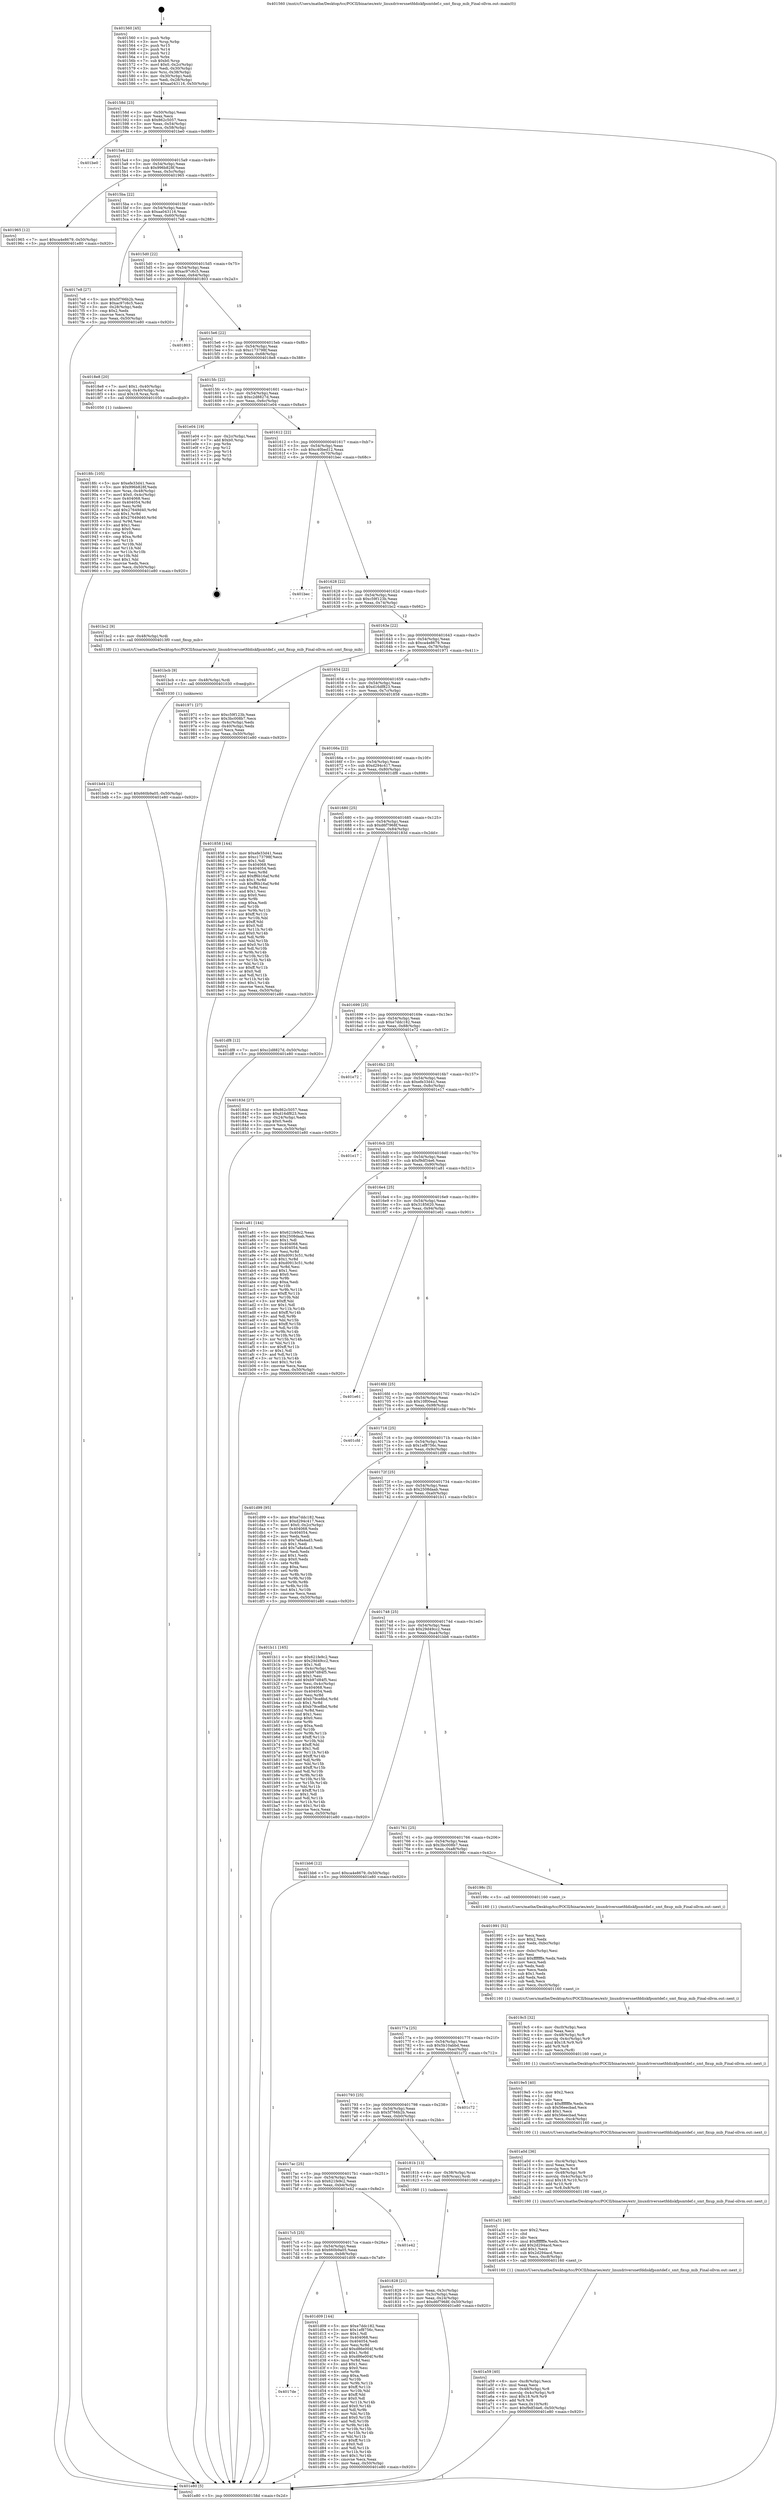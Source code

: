 digraph "0x401560" {
  label = "0x401560 (/mnt/c/Users/mathe/Desktop/tcc/POCII/binaries/extr_linuxdriversnetfddiskfpsmtdef.c_smt_fixup_mib_Final-ollvm.out::main(0))"
  labelloc = "t"
  node[shape=record]

  Entry [label="",width=0.3,height=0.3,shape=circle,fillcolor=black,style=filled]
  "0x40158d" [label="{
     0x40158d [23]\l
     | [instrs]\l
     &nbsp;&nbsp;0x40158d \<+3\>: mov -0x50(%rbp),%eax\l
     &nbsp;&nbsp;0x401590 \<+2\>: mov %eax,%ecx\l
     &nbsp;&nbsp;0x401592 \<+6\>: sub $0x862c5057,%ecx\l
     &nbsp;&nbsp;0x401598 \<+3\>: mov %eax,-0x54(%rbp)\l
     &nbsp;&nbsp;0x40159b \<+3\>: mov %ecx,-0x58(%rbp)\l
     &nbsp;&nbsp;0x40159e \<+6\>: je 0000000000401be0 \<main+0x680\>\l
  }"]
  "0x401be0" [label="{
     0x401be0\l
  }", style=dashed]
  "0x4015a4" [label="{
     0x4015a4 [22]\l
     | [instrs]\l
     &nbsp;&nbsp;0x4015a4 \<+5\>: jmp 00000000004015a9 \<main+0x49\>\l
     &nbsp;&nbsp;0x4015a9 \<+3\>: mov -0x54(%rbp),%eax\l
     &nbsp;&nbsp;0x4015ac \<+5\>: sub $0x996b828f,%eax\l
     &nbsp;&nbsp;0x4015b1 \<+3\>: mov %eax,-0x5c(%rbp)\l
     &nbsp;&nbsp;0x4015b4 \<+6\>: je 0000000000401965 \<main+0x405\>\l
  }"]
  Exit [label="",width=0.3,height=0.3,shape=circle,fillcolor=black,style=filled,peripheries=2]
  "0x401965" [label="{
     0x401965 [12]\l
     | [instrs]\l
     &nbsp;&nbsp;0x401965 \<+7\>: movl $0xca4e8679,-0x50(%rbp)\l
     &nbsp;&nbsp;0x40196c \<+5\>: jmp 0000000000401e80 \<main+0x920\>\l
  }"]
  "0x4015ba" [label="{
     0x4015ba [22]\l
     | [instrs]\l
     &nbsp;&nbsp;0x4015ba \<+5\>: jmp 00000000004015bf \<main+0x5f\>\l
     &nbsp;&nbsp;0x4015bf \<+3\>: mov -0x54(%rbp),%eax\l
     &nbsp;&nbsp;0x4015c2 \<+5\>: sub $0xaa043116,%eax\l
     &nbsp;&nbsp;0x4015c7 \<+3\>: mov %eax,-0x60(%rbp)\l
     &nbsp;&nbsp;0x4015ca \<+6\>: je 00000000004017e8 \<main+0x288\>\l
  }"]
  "0x4017de" [label="{
     0x4017de\l
  }", style=dashed]
  "0x4017e8" [label="{
     0x4017e8 [27]\l
     | [instrs]\l
     &nbsp;&nbsp;0x4017e8 \<+5\>: mov $0x5f766b2b,%eax\l
     &nbsp;&nbsp;0x4017ed \<+5\>: mov $0xac97c6c5,%ecx\l
     &nbsp;&nbsp;0x4017f2 \<+3\>: mov -0x28(%rbp),%edx\l
     &nbsp;&nbsp;0x4017f5 \<+3\>: cmp $0x2,%edx\l
     &nbsp;&nbsp;0x4017f8 \<+3\>: cmovne %ecx,%eax\l
     &nbsp;&nbsp;0x4017fb \<+3\>: mov %eax,-0x50(%rbp)\l
     &nbsp;&nbsp;0x4017fe \<+5\>: jmp 0000000000401e80 \<main+0x920\>\l
  }"]
  "0x4015d0" [label="{
     0x4015d0 [22]\l
     | [instrs]\l
     &nbsp;&nbsp;0x4015d0 \<+5\>: jmp 00000000004015d5 \<main+0x75\>\l
     &nbsp;&nbsp;0x4015d5 \<+3\>: mov -0x54(%rbp),%eax\l
     &nbsp;&nbsp;0x4015d8 \<+5\>: sub $0xac97c6c5,%eax\l
     &nbsp;&nbsp;0x4015dd \<+3\>: mov %eax,-0x64(%rbp)\l
     &nbsp;&nbsp;0x4015e0 \<+6\>: je 0000000000401803 \<main+0x2a3\>\l
  }"]
  "0x401e80" [label="{
     0x401e80 [5]\l
     | [instrs]\l
     &nbsp;&nbsp;0x401e80 \<+5\>: jmp 000000000040158d \<main+0x2d\>\l
  }"]
  "0x401560" [label="{
     0x401560 [45]\l
     | [instrs]\l
     &nbsp;&nbsp;0x401560 \<+1\>: push %rbp\l
     &nbsp;&nbsp;0x401561 \<+3\>: mov %rsp,%rbp\l
     &nbsp;&nbsp;0x401564 \<+2\>: push %r15\l
     &nbsp;&nbsp;0x401566 \<+2\>: push %r14\l
     &nbsp;&nbsp;0x401568 \<+2\>: push %r12\l
     &nbsp;&nbsp;0x40156a \<+1\>: push %rbx\l
     &nbsp;&nbsp;0x40156b \<+7\>: sub $0xb0,%rsp\l
     &nbsp;&nbsp;0x401572 \<+7\>: movl $0x0,-0x2c(%rbp)\l
     &nbsp;&nbsp;0x401579 \<+3\>: mov %edi,-0x30(%rbp)\l
     &nbsp;&nbsp;0x40157c \<+4\>: mov %rsi,-0x38(%rbp)\l
     &nbsp;&nbsp;0x401580 \<+3\>: mov -0x30(%rbp),%edi\l
     &nbsp;&nbsp;0x401583 \<+3\>: mov %edi,-0x28(%rbp)\l
     &nbsp;&nbsp;0x401586 \<+7\>: movl $0xaa043116,-0x50(%rbp)\l
  }"]
  "0x401d09" [label="{
     0x401d09 [144]\l
     | [instrs]\l
     &nbsp;&nbsp;0x401d09 \<+5\>: mov $0xe7ddc182,%eax\l
     &nbsp;&nbsp;0x401d0e \<+5\>: mov $0x1ef8756c,%ecx\l
     &nbsp;&nbsp;0x401d13 \<+2\>: mov $0x1,%dl\l
     &nbsp;&nbsp;0x401d15 \<+7\>: mov 0x404068,%esi\l
     &nbsp;&nbsp;0x401d1c \<+7\>: mov 0x404054,%edi\l
     &nbsp;&nbsp;0x401d23 \<+3\>: mov %esi,%r8d\l
     &nbsp;&nbsp;0x401d26 \<+7\>: add $0xd86e004f,%r8d\l
     &nbsp;&nbsp;0x401d2d \<+4\>: sub $0x1,%r8d\l
     &nbsp;&nbsp;0x401d31 \<+7\>: sub $0xd86e004f,%r8d\l
     &nbsp;&nbsp;0x401d38 \<+4\>: imul %r8d,%esi\l
     &nbsp;&nbsp;0x401d3c \<+3\>: and $0x1,%esi\l
     &nbsp;&nbsp;0x401d3f \<+3\>: cmp $0x0,%esi\l
     &nbsp;&nbsp;0x401d42 \<+4\>: sete %r9b\l
     &nbsp;&nbsp;0x401d46 \<+3\>: cmp $0xa,%edi\l
     &nbsp;&nbsp;0x401d49 \<+4\>: setl %r10b\l
     &nbsp;&nbsp;0x401d4d \<+3\>: mov %r9b,%r11b\l
     &nbsp;&nbsp;0x401d50 \<+4\>: xor $0xff,%r11b\l
     &nbsp;&nbsp;0x401d54 \<+3\>: mov %r10b,%bl\l
     &nbsp;&nbsp;0x401d57 \<+3\>: xor $0xff,%bl\l
     &nbsp;&nbsp;0x401d5a \<+3\>: xor $0x0,%dl\l
     &nbsp;&nbsp;0x401d5d \<+3\>: mov %r11b,%r14b\l
     &nbsp;&nbsp;0x401d60 \<+4\>: and $0x0,%r14b\l
     &nbsp;&nbsp;0x401d64 \<+3\>: and %dl,%r9b\l
     &nbsp;&nbsp;0x401d67 \<+3\>: mov %bl,%r15b\l
     &nbsp;&nbsp;0x401d6a \<+4\>: and $0x0,%r15b\l
     &nbsp;&nbsp;0x401d6e \<+3\>: and %dl,%r10b\l
     &nbsp;&nbsp;0x401d71 \<+3\>: or %r9b,%r14b\l
     &nbsp;&nbsp;0x401d74 \<+3\>: or %r10b,%r15b\l
     &nbsp;&nbsp;0x401d77 \<+3\>: xor %r15b,%r14b\l
     &nbsp;&nbsp;0x401d7a \<+3\>: or %bl,%r11b\l
     &nbsp;&nbsp;0x401d7d \<+4\>: xor $0xff,%r11b\l
     &nbsp;&nbsp;0x401d81 \<+3\>: or $0x0,%dl\l
     &nbsp;&nbsp;0x401d84 \<+3\>: and %dl,%r11b\l
     &nbsp;&nbsp;0x401d87 \<+3\>: or %r11b,%r14b\l
     &nbsp;&nbsp;0x401d8a \<+4\>: test $0x1,%r14b\l
     &nbsp;&nbsp;0x401d8e \<+3\>: cmovne %ecx,%eax\l
     &nbsp;&nbsp;0x401d91 \<+3\>: mov %eax,-0x50(%rbp)\l
     &nbsp;&nbsp;0x401d94 \<+5\>: jmp 0000000000401e80 \<main+0x920\>\l
  }"]
  "0x401803" [label="{
     0x401803\l
  }", style=dashed]
  "0x4015e6" [label="{
     0x4015e6 [22]\l
     | [instrs]\l
     &nbsp;&nbsp;0x4015e6 \<+5\>: jmp 00000000004015eb \<main+0x8b\>\l
     &nbsp;&nbsp;0x4015eb \<+3\>: mov -0x54(%rbp),%eax\l
     &nbsp;&nbsp;0x4015ee \<+5\>: sub $0xc173798f,%eax\l
     &nbsp;&nbsp;0x4015f3 \<+3\>: mov %eax,-0x68(%rbp)\l
     &nbsp;&nbsp;0x4015f6 \<+6\>: je 00000000004018e8 \<main+0x388\>\l
  }"]
  "0x4017c5" [label="{
     0x4017c5 [25]\l
     | [instrs]\l
     &nbsp;&nbsp;0x4017c5 \<+5\>: jmp 00000000004017ca \<main+0x26a\>\l
     &nbsp;&nbsp;0x4017ca \<+3\>: mov -0x54(%rbp),%eax\l
     &nbsp;&nbsp;0x4017cd \<+5\>: sub $0x660b9a05,%eax\l
     &nbsp;&nbsp;0x4017d2 \<+6\>: mov %eax,-0xb8(%rbp)\l
     &nbsp;&nbsp;0x4017d8 \<+6\>: je 0000000000401d09 \<main+0x7a9\>\l
  }"]
  "0x4018e8" [label="{
     0x4018e8 [20]\l
     | [instrs]\l
     &nbsp;&nbsp;0x4018e8 \<+7\>: movl $0x1,-0x40(%rbp)\l
     &nbsp;&nbsp;0x4018ef \<+4\>: movslq -0x40(%rbp),%rax\l
     &nbsp;&nbsp;0x4018f3 \<+4\>: imul $0x18,%rax,%rdi\l
     &nbsp;&nbsp;0x4018f7 \<+5\>: call 0000000000401050 \<malloc@plt\>\l
     | [calls]\l
     &nbsp;&nbsp;0x401050 \{1\} (unknown)\l
  }"]
  "0x4015fc" [label="{
     0x4015fc [22]\l
     | [instrs]\l
     &nbsp;&nbsp;0x4015fc \<+5\>: jmp 0000000000401601 \<main+0xa1\>\l
     &nbsp;&nbsp;0x401601 \<+3\>: mov -0x54(%rbp),%eax\l
     &nbsp;&nbsp;0x401604 \<+5\>: sub $0xc2d8827d,%eax\l
     &nbsp;&nbsp;0x401609 \<+3\>: mov %eax,-0x6c(%rbp)\l
     &nbsp;&nbsp;0x40160c \<+6\>: je 0000000000401e04 \<main+0x8a4\>\l
  }"]
  "0x401e42" [label="{
     0x401e42\l
  }", style=dashed]
  "0x401e04" [label="{
     0x401e04 [19]\l
     | [instrs]\l
     &nbsp;&nbsp;0x401e04 \<+3\>: mov -0x2c(%rbp),%eax\l
     &nbsp;&nbsp;0x401e07 \<+7\>: add $0xb0,%rsp\l
     &nbsp;&nbsp;0x401e0e \<+1\>: pop %rbx\l
     &nbsp;&nbsp;0x401e0f \<+2\>: pop %r12\l
     &nbsp;&nbsp;0x401e11 \<+2\>: pop %r14\l
     &nbsp;&nbsp;0x401e13 \<+2\>: pop %r15\l
     &nbsp;&nbsp;0x401e15 \<+1\>: pop %rbp\l
     &nbsp;&nbsp;0x401e16 \<+1\>: ret\l
  }"]
  "0x401612" [label="{
     0x401612 [22]\l
     | [instrs]\l
     &nbsp;&nbsp;0x401612 \<+5\>: jmp 0000000000401617 \<main+0xb7\>\l
     &nbsp;&nbsp;0x401617 \<+3\>: mov -0x54(%rbp),%eax\l
     &nbsp;&nbsp;0x40161a \<+5\>: sub $0xc40bed12,%eax\l
     &nbsp;&nbsp;0x40161f \<+3\>: mov %eax,-0x70(%rbp)\l
     &nbsp;&nbsp;0x401622 \<+6\>: je 0000000000401bec \<main+0x68c\>\l
  }"]
  "0x401bd4" [label="{
     0x401bd4 [12]\l
     | [instrs]\l
     &nbsp;&nbsp;0x401bd4 \<+7\>: movl $0x660b9a05,-0x50(%rbp)\l
     &nbsp;&nbsp;0x401bdb \<+5\>: jmp 0000000000401e80 \<main+0x920\>\l
  }"]
  "0x401bec" [label="{
     0x401bec\l
  }", style=dashed]
  "0x401628" [label="{
     0x401628 [22]\l
     | [instrs]\l
     &nbsp;&nbsp;0x401628 \<+5\>: jmp 000000000040162d \<main+0xcd\>\l
     &nbsp;&nbsp;0x40162d \<+3\>: mov -0x54(%rbp),%eax\l
     &nbsp;&nbsp;0x401630 \<+5\>: sub $0xc59f123b,%eax\l
     &nbsp;&nbsp;0x401635 \<+3\>: mov %eax,-0x74(%rbp)\l
     &nbsp;&nbsp;0x401638 \<+6\>: je 0000000000401bc2 \<main+0x662\>\l
  }"]
  "0x401bcb" [label="{
     0x401bcb [9]\l
     | [instrs]\l
     &nbsp;&nbsp;0x401bcb \<+4\>: mov -0x48(%rbp),%rdi\l
     &nbsp;&nbsp;0x401bcf \<+5\>: call 0000000000401030 \<free@plt\>\l
     | [calls]\l
     &nbsp;&nbsp;0x401030 \{1\} (unknown)\l
  }"]
  "0x401bc2" [label="{
     0x401bc2 [9]\l
     | [instrs]\l
     &nbsp;&nbsp;0x401bc2 \<+4\>: mov -0x48(%rbp),%rdi\l
     &nbsp;&nbsp;0x401bc6 \<+5\>: call 00000000004013f0 \<smt_fixup_mib\>\l
     | [calls]\l
     &nbsp;&nbsp;0x4013f0 \{1\} (/mnt/c/Users/mathe/Desktop/tcc/POCII/binaries/extr_linuxdriversnetfddiskfpsmtdef.c_smt_fixup_mib_Final-ollvm.out::smt_fixup_mib)\l
  }"]
  "0x40163e" [label="{
     0x40163e [22]\l
     | [instrs]\l
     &nbsp;&nbsp;0x40163e \<+5\>: jmp 0000000000401643 \<main+0xe3\>\l
     &nbsp;&nbsp;0x401643 \<+3\>: mov -0x54(%rbp),%eax\l
     &nbsp;&nbsp;0x401646 \<+5\>: sub $0xca4e8679,%eax\l
     &nbsp;&nbsp;0x40164b \<+3\>: mov %eax,-0x78(%rbp)\l
     &nbsp;&nbsp;0x40164e \<+6\>: je 0000000000401971 \<main+0x411\>\l
  }"]
  "0x401a59" [label="{
     0x401a59 [40]\l
     | [instrs]\l
     &nbsp;&nbsp;0x401a59 \<+6\>: mov -0xc8(%rbp),%ecx\l
     &nbsp;&nbsp;0x401a5f \<+3\>: imul %eax,%ecx\l
     &nbsp;&nbsp;0x401a62 \<+4\>: mov -0x48(%rbp),%r8\l
     &nbsp;&nbsp;0x401a66 \<+4\>: movslq -0x4c(%rbp),%r9\l
     &nbsp;&nbsp;0x401a6a \<+4\>: imul $0x18,%r9,%r9\l
     &nbsp;&nbsp;0x401a6e \<+3\>: add %r9,%r8\l
     &nbsp;&nbsp;0x401a71 \<+4\>: mov %ecx,0x10(%r8)\l
     &nbsp;&nbsp;0x401a75 \<+7\>: movl $0xf9df34e6,-0x50(%rbp)\l
     &nbsp;&nbsp;0x401a7c \<+5\>: jmp 0000000000401e80 \<main+0x920\>\l
  }"]
  "0x401971" [label="{
     0x401971 [27]\l
     | [instrs]\l
     &nbsp;&nbsp;0x401971 \<+5\>: mov $0xc59f123b,%eax\l
     &nbsp;&nbsp;0x401976 \<+5\>: mov $0x3bc008b7,%ecx\l
     &nbsp;&nbsp;0x40197b \<+3\>: mov -0x4c(%rbp),%edx\l
     &nbsp;&nbsp;0x40197e \<+3\>: cmp -0x40(%rbp),%edx\l
     &nbsp;&nbsp;0x401981 \<+3\>: cmovl %ecx,%eax\l
     &nbsp;&nbsp;0x401984 \<+3\>: mov %eax,-0x50(%rbp)\l
     &nbsp;&nbsp;0x401987 \<+5\>: jmp 0000000000401e80 \<main+0x920\>\l
  }"]
  "0x401654" [label="{
     0x401654 [22]\l
     | [instrs]\l
     &nbsp;&nbsp;0x401654 \<+5\>: jmp 0000000000401659 \<main+0xf9\>\l
     &nbsp;&nbsp;0x401659 \<+3\>: mov -0x54(%rbp),%eax\l
     &nbsp;&nbsp;0x40165c \<+5\>: sub $0xd16df823,%eax\l
     &nbsp;&nbsp;0x401661 \<+3\>: mov %eax,-0x7c(%rbp)\l
     &nbsp;&nbsp;0x401664 \<+6\>: je 0000000000401858 \<main+0x2f8\>\l
  }"]
  "0x401a31" [label="{
     0x401a31 [40]\l
     | [instrs]\l
     &nbsp;&nbsp;0x401a31 \<+5\>: mov $0x2,%ecx\l
     &nbsp;&nbsp;0x401a36 \<+1\>: cltd\l
     &nbsp;&nbsp;0x401a37 \<+2\>: idiv %ecx\l
     &nbsp;&nbsp;0x401a39 \<+6\>: imul $0xfffffffe,%edx,%ecx\l
     &nbsp;&nbsp;0x401a3f \<+6\>: add $0x2d294acd,%ecx\l
     &nbsp;&nbsp;0x401a45 \<+3\>: add $0x1,%ecx\l
     &nbsp;&nbsp;0x401a48 \<+6\>: sub $0x2d294acd,%ecx\l
     &nbsp;&nbsp;0x401a4e \<+6\>: mov %ecx,-0xc8(%rbp)\l
     &nbsp;&nbsp;0x401a54 \<+5\>: call 0000000000401160 \<next_i\>\l
     | [calls]\l
     &nbsp;&nbsp;0x401160 \{1\} (/mnt/c/Users/mathe/Desktop/tcc/POCII/binaries/extr_linuxdriversnetfddiskfpsmtdef.c_smt_fixup_mib_Final-ollvm.out::next_i)\l
  }"]
  "0x401858" [label="{
     0x401858 [144]\l
     | [instrs]\l
     &nbsp;&nbsp;0x401858 \<+5\>: mov $0xefe33d41,%eax\l
     &nbsp;&nbsp;0x40185d \<+5\>: mov $0xc173798f,%ecx\l
     &nbsp;&nbsp;0x401862 \<+2\>: mov $0x1,%dl\l
     &nbsp;&nbsp;0x401864 \<+7\>: mov 0x404068,%esi\l
     &nbsp;&nbsp;0x40186b \<+7\>: mov 0x404054,%edi\l
     &nbsp;&nbsp;0x401872 \<+3\>: mov %esi,%r8d\l
     &nbsp;&nbsp;0x401875 \<+7\>: add $0xff6b16af,%r8d\l
     &nbsp;&nbsp;0x40187c \<+4\>: sub $0x1,%r8d\l
     &nbsp;&nbsp;0x401880 \<+7\>: sub $0xff6b16af,%r8d\l
     &nbsp;&nbsp;0x401887 \<+4\>: imul %r8d,%esi\l
     &nbsp;&nbsp;0x40188b \<+3\>: and $0x1,%esi\l
     &nbsp;&nbsp;0x40188e \<+3\>: cmp $0x0,%esi\l
     &nbsp;&nbsp;0x401891 \<+4\>: sete %r9b\l
     &nbsp;&nbsp;0x401895 \<+3\>: cmp $0xa,%edi\l
     &nbsp;&nbsp;0x401898 \<+4\>: setl %r10b\l
     &nbsp;&nbsp;0x40189c \<+3\>: mov %r9b,%r11b\l
     &nbsp;&nbsp;0x40189f \<+4\>: xor $0xff,%r11b\l
     &nbsp;&nbsp;0x4018a3 \<+3\>: mov %r10b,%bl\l
     &nbsp;&nbsp;0x4018a6 \<+3\>: xor $0xff,%bl\l
     &nbsp;&nbsp;0x4018a9 \<+3\>: xor $0x0,%dl\l
     &nbsp;&nbsp;0x4018ac \<+3\>: mov %r11b,%r14b\l
     &nbsp;&nbsp;0x4018af \<+4\>: and $0x0,%r14b\l
     &nbsp;&nbsp;0x4018b3 \<+3\>: and %dl,%r9b\l
     &nbsp;&nbsp;0x4018b6 \<+3\>: mov %bl,%r15b\l
     &nbsp;&nbsp;0x4018b9 \<+4\>: and $0x0,%r15b\l
     &nbsp;&nbsp;0x4018bd \<+3\>: and %dl,%r10b\l
     &nbsp;&nbsp;0x4018c0 \<+3\>: or %r9b,%r14b\l
     &nbsp;&nbsp;0x4018c3 \<+3\>: or %r10b,%r15b\l
     &nbsp;&nbsp;0x4018c6 \<+3\>: xor %r15b,%r14b\l
     &nbsp;&nbsp;0x4018c9 \<+3\>: or %bl,%r11b\l
     &nbsp;&nbsp;0x4018cc \<+4\>: xor $0xff,%r11b\l
     &nbsp;&nbsp;0x4018d0 \<+3\>: or $0x0,%dl\l
     &nbsp;&nbsp;0x4018d3 \<+3\>: and %dl,%r11b\l
     &nbsp;&nbsp;0x4018d6 \<+3\>: or %r11b,%r14b\l
     &nbsp;&nbsp;0x4018d9 \<+4\>: test $0x1,%r14b\l
     &nbsp;&nbsp;0x4018dd \<+3\>: cmovne %ecx,%eax\l
     &nbsp;&nbsp;0x4018e0 \<+3\>: mov %eax,-0x50(%rbp)\l
     &nbsp;&nbsp;0x4018e3 \<+5\>: jmp 0000000000401e80 \<main+0x920\>\l
  }"]
  "0x40166a" [label="{
     0x40166a [22]\l
     | [instrs]\l
     &nbsp;&nbsp;0x40166a \<+5\>: jmp 000000000040166f \<main+0x10f\>\l
     &nbsp;&nbsp;0x40166f \<+3\>: mov -0x54(%rbp),%eax\l
     &nbsp;&nbsp;0x401672 \<+5\>: sub $0xd294c417,%eax\l
     &nbsp;&nbsp;0x401677 \<+3\>: mov %eax,-0x80(%rbp)\l
     &nbsp;&nbsp;0x40167a \<+6\>: je 0000000000401df8 \<main+0x898\>\l
  }"]
  "0x401a0d" [label="{
     0x401a0d [36]\l
     | [instrs]\l
     &nbsp;&nbsp;0x401a0d \<+6\>: mov -0xc4(%rbp),%ecx\l
     &nbsp;&nbsp;0x401a13 \<+3\>: imul %eax,%ecx\l
     &nbsp;&nbsp;0x401a16 \<+3\>: movslq %ecx,%r8\l
     &nbsp;&nbsp;0x401a19 \<+4\>: mov -0x48(%rbp),%r9\l
     &nbsp;&nbsp;0x401a1d \<+4\>: movslq -0x4c(%rbp),%r10\l
     &nbsp;&nbsp;0x401a21 \<+4\>: imul $0x18,%r10,%r10\l
     &nbsp;&nbsp;0x401a25 \<+3\>: add %r10,%r9\l
     &nbsp;&nbsp;0x401a28 \<+4\>: mov %r8,0x8(%r9)\l
     &nbsp;&nbsp;0x401a2c \<+5\>: call 0000000000401160 \<next_i\>\l
     | [calls]\l
     &nbsp;&nbsp;0x401160 \{1\} (/mnt/c/Users/mathe/Desktop/tcc/POCII/binaries/extr_linuxdriversnetfddiskfpsmtdef.c_smt_fixup_mib_Final-ollvm.out::next_i)\l
  }"]
  "0x401df8" [label="{
     0x401df8 [12]\l
     | [instrs]\l
     &nbsp;&nbsp;0x401df8 \<+7\>: movl $0xc2d8827d,-0x50(%rbp)\l
     &nbsp;&nbsp;0x401dff \<+5\>: jmp 0000000000401e80 \<main+0x920\>\l
  }"]
  "0x401680" [label="{
     0x401680 [25]\l
     | [instrs]\l
     &nbsp;&nbsp;0x401680 \<+5\>: jmp 0000000000401685 \<main+0x125\>\l
     &nbsp;&nbsp;0x401685 \<+3\>: mov -0x54(%rbp),%eax\l
     &nbsp;&nbsp;0x401688 \<+5\>: sub $0xd6f7968f,%eax\l
     &nbsp;&nbsp;0x40168d \<+6\>: mov %eax,-0x84(%rbp)\l
     &nbsp;&nbsp;0x401693 \<+6\>: je 000000000040183d \<main+0x2dd\>\l
  }"]
  "0x4019e5" [label="{
     0x4019e5 [40]\l
     | [instrs]\l
     &nbsp;&nbsp;0x4019e5 \<+5\>: mov $0x2,%ecx\l
     &nbsp;&nbsp;0x4019ea \<+1\>: cltd\l
     &nbsp;&nbsp;0x4019eb \<+2\>: idiv %ecx\l
     &nbsp;&nbsp;0x4019ed \<+6\>: imul $0xfffffffe,%edx,%ecx\l
     &nbsp;&nbsp;0x4019f3 \<+6\>: sub $0x56eecbad,%ecx\l
     &nbsp;&nbsp;0x4019f9 \<+3\>: add $0x1,%ecx\l
     &nbsp;&nbsp;0x4019fc \<+6\>: add $0x56eecbad,%ecx\l
     &nbsp;&nbsp;0x401a02 \<+6\>: mov %ecx,-0xc4(%rbp)\l
     &nbsp;&nbsp;0x401a08 \<+5\>: call 0000000000401160 \<next_i\>\l
     | [calls]\l
     &nbsp;&nbsp;0x401160 \{1\} (/mnt/c/Users/mathe/Desktop/tcc/POCII/binaries/extr_linuxdriversnetfddiskfpsmtdef.c_smt_fixup_mib_Final-ollvm.out::next_i)\l
  }"]
  "0x40183d" [label="{
     0x40183d [27]\l
     | [instrs]\l
     &nbsp;&nbsp;0x40183d \<+5\>: mov $0x862c5057,%eax\l
     &nbsp;&nbsp;0x401842 \<+5\>: mov $0xd16df823,%ecx\l
     &nbsp;&nbsp;0x401847 \<+3\>: mov -0x24(%rbp),%edx\l
     &nbsp;&nbsp;0x40184a \<+3\>: cmp $0x0,%edx\l
     &nbsp;&nbsp;0x40184d \<+3\>: cmove %ecx,%eax\l
     &nbsp;&nbsp;0x401850 \<+3\>: mov %eax,-0x50(%rbp)\l
     &nbsp;&nbsp;0x401853 \<+5\>: jmp 0000000000401e80 \<main+0x920\>\l
  }"]
  "0x401699" [label="{
     0x401699 [25]\l
     | [instrs]\l
     &nbsp;&nbsp;0x401699 \<+5\>: jmp 000000000040169e \<main+0x13e\>\l
     &nbsp;&nbsp;0x40169e \<+3\>: mov -0x54(%rbp),%eax\l
     &nbsp;&nbsp;0x4016a1 \<+5\>: sub $0xe7ddc182,%eax\l
     &nbsp;&nbsp;0x4016a6 \<+6\>: mov %eax,-0x88(%rbp)\l
     &nbsp;&nbsp;0x4016ac \<+6\>: je 0000000000401e72 \<main+0x912\>\l
  }"]
  "0x4019c5" [label="{
     0x4019c5 [32]\l
     | [instrs]\l
     &nbsp;&nbsp;0x4019c5 \<+6\>: mov -0xc0(%rbp),%ecx\l
     &nbsp;&nbsp;0x4019cb \<+3\>: imul %eax,%ecx\l
     &nbsp;&nbsp;0x4019ce \<+4\>: mov -0x48(%rbp),%r8\l
     &nbsp;&nbsp;0x4019d2 \<+4\>: movslq -0x4c(%rbp),%r9\l
     &nbsp;&nbsp;0x4019d6 \<+4\>: imul $0x18,%r9,%r9\l
     &nbsp;&nbsp;0x4019da \<+3\>: add %r9,%r8\l
     &nbsp;&nbsp;0x4019dd \<+3\>: mov %ecx,(%r8)\l
     &nbsp;&nbsp;0x4019e0 \<+5\>: call 0000000000401160 \<next_i\>\l
     | [calls]\l
     &nbsp;&nbsp;0x401160 \{1\} (/mnt/c/Users/mathe/Desktop/tcc/POCII/binaries/extr_linuxdriversnetfddiskfpsmtdef.c_smt_fixup_mib_Final-ollvm.out::next_i)\l
  }"]
  "0x401e72" [label="{
     0x401e72\l
  }", style=dashed]
  "0x4016b2" [label="{
     0x4016b2 [25]\l
     | [instrs]\l
     &nbsp;&nbsp;0x4016b2 \<+5\>: jmp 00000000004016b7 \<main+0x157\>\l
     &nbsp;&nbsp;0x4016b7 \<+3\>: mov -0x54(%rbp),%eax\l
     &nbsp;&nbsp;0x4016ba \<+5\>: sub $0xefe33d41,%eax\l
     &nbsp;&nbsp;0x4016bf \<+6\>: mov %eax,-0x8c(%rbp)\l
     &nbsp;&nbsp;0x4016c5 \<+6\>: je 0000000000401e17 \<main+0x8b7\>\l
  }"]
  "0x401991" [label="{
     0x401991 [52]\l
     | [instrs]\l
     &nbsp;&nbsp;0x401991 \<+2\>: xor %ecx,%ecx\l
     &nbsp;&nbsp;0x401993 \<+5\>: mov $0x2,%edx\l
     &nbsp;&nbsp;0x401998 \<+6\>: mov %edx,-0xbc(%rbp)\l
     &nbsp;&nbsp;0x40199e \<+1\>: cltd\l
     &nbsp;&nbsp;0x40199f \<+6\>: mov -0xbc(%rbp),%esi\l
     &nbsp;&nbsp;0x4019a5 \<+2\>: idiv %esi\l
     &nbsp;&nbsp;0x4019a7 \<+6\>: imul $0xfffffffe,%edx,%edx\l
     &nbsp;&nbsp;0x4019ad \<+2\>: mov %ecx,%edi\l
     &nbsp;&nbsp;0x4019af \<+2\>: sub %edx,%edi\l
     &nbsp;&nbsp;0x4019b1 \<+2\>: mov %ecx,%edx\l
     &nbsp;&nbsp;0x4019b3 \<+3\>: sub $0x1,%edx\l
     &nbsp;&nbsp;0x4019b6 \<+2\>: add %edx,%edi\l
     &nbsp;&nbsp;0x4019b8 \<+2\>: sub %edi,%ecx\l
     &nbsp;&nbsp;0x4019ba \<+6\>: mov %ecx,-0xc0(%rbp)\l
     &nbsp;&nbsp;0x4019c0 \<+5\>: call 0000000000401160 \<next_i\>\l
     | [calls]\l
     &nbsp;&nbsp;0x401160 \{1\} (/mnt/c/Users/mathe/Desktop/tcc/POCII/binaries/extr_linuxdriversnetfddiskfpsmtdef.c_smt_fixup_mib_Final-ollvm.out::next_i)\l
  }"]
  "0x401e17" [label="{
     0x401e17\l
  }", style=dashed]
  "0x4016cb" [label="{
     0x4016cb [25]\l
     | [instrs]\l
     &nbsp;&nbsp;0x4016cb \<+5\>: jmp 00000000004016d0 \<main+0x170\>\l
     &nbsp;&nbsp;0x4016d0 \<+3\>: mov -0x54(%rbp),%eax\l
     &nbsp;&nbsp;0x4016d3 \<+5\>: sub $0xf9df34e6,%eax\l
     &nbsp;&nbsp;0x4016d8 \<+6\>: mov %eax,-0x90(%rbp)\l
     &nbsp;&nbsp;0x4016de \<+6\>: je 0000000000401a81 \<main+0x521\>\l
  }"]
  "0x4018fc" [label="{
     0x4018fc [105]\l
     | [instrs]\l
     &nbsp;&nbsp;0x4018fc \<+5\>: mov $0xefe33d41,%ecx\l
     &nbsp;&nbsp;0x401901 \<+5\>: mov $0x996b828f,%edx\l
     &nbsp;&nbsp;0x401906 \<+4\>: mov %rax,-0x48(%rbp)\l
     &nbsp;&nbsp;0x40190a \<+7\>: movl $0x0,-0x4c(%rbp)\l
     &nbsp;&nbsp;0x401911 \<+7\>: mov 0x404068,%esi\l
     &nbsp;&nbsp;0x401918 \<+8\>: mov 0x404054,%r8d\l
     &nbsp;&nbsp;0x401920 \<+3\>: mov %esi,%r9d\l
     &nbsp;&nbsp;0x401923 \<+7\>: add $0x27649d40,%r9d\l
     &nbsp;&nbsp;0x40192a \<+4\>: sub $0x1,%r9d\l
     &nbsp;&nbsp;0x40192e \<+7\>: sub $0x27649d40,%r9d\l
     &nbsp;&nbsp;0x401935 \<+4\>: imul %r9d,%esi\l
     &nbsp;&nbsp;0x401939 \<+3\>: and $0x1,%esi\l
     &nbsp;&nbsp;0x40193c \<+3\>: cmp $0x0,%esi\l
     &nbsp;&nbsp;0x40193f \<+4\>: sete %r10b\l
     &nbsp;&nbsp;0x401943 \<+4\>: cmp $0xa,%r8d\l
     &nbsp;&nbsp;0x401947 \<+4\>: setl %r11b\l
     &nbsp;&nbsp;0x40194b \<+3\>: mov %r10b,%bl\l
     &nbsp;&nbsp;0x40194e \<+3\>: and %r11b,%bl\l
     &nbsp;&nbsp;0x401951 \<+3\>: xor %r11b,%r10b\l
     &nbsp;&nbsp;0x401954 \<+3\>: or %r10b,%bl\l
     &nbsp;&nbsp;0x401957 \<+3\>: test $0x1,%bl\l
     &nbsp;&nbsp;0x40195a \<+3\>: cmovne %edx,%ecx\l
     &nbsp;&nbsp;0x40195d \<+3\>: mov %ecx,-0x50(%rbp)\l
     &nbsp;&nbsp;0x401960 \<+5\>: jmp 0000000000401e80 \<main+0x920\>\l
  }"]
  "0x401a81" [label="{
     0x401a81 [144]\l
     | [instrs]\l
     &nbsp;&nbsp;0x401a81 \<+5\>: mov $0x621fe9c2,%eax\l
     &nbsp;&nbsp;0x401a86 \<+5\>: mov $0x2508daab,%ecx\l
     &nbsp;&nbsp;0x401a8b \<+2\>: mov $0x1,%dl\l
     &nbsp;&nbsp;0x401a8d \<+7\>: mov 0x404068,%esi\l
     &nbsp;&nbsp;0x401a94 \<+7\>: mov 0x404054,%edi\l
     &nbsp;&nbsp;0x401a9b \<+3\>: mov %esi,%r8d\l
     &nbsp;&nbsp;0x401a9e \<+7\>: add $0xd0913c51,%r8d\l
     &nbsp;&nbsp;0x401aa5 \<+4\>: sub $0x1,%r8d\l
     &nbsp;&nbsp;0x401aa9 \<+7\>: sub $0xd0913c51,%r8d\l
     &nbsp;&nbsp;0x401ab0 \<+4\>: imul %r8d,%esi\l
     &nbsp;&nbsp;0x401ab4 \<+3\>: and $0x1,%esi\l
     &nbsp;&nbsp;0x401ab7 \<+3\>: cmp $0x0,%esi\l
     &nbsp;&nbsp;0x401aba \<+4\>: sete %r9b\l
     &nbsp;&nbsp;0x401abe \<+3\>: cmp $0xa,%edi\l
     &nbsp;&nbsp;0x401ac1 \<+4\>: setl %r10b\l
     &nbsp;&nbsp;0x401ac5 \<+3\>: mov %r9b,%r11b\l
     &nbsp;&nbsp;0x401ac8 \<+4\>: xor $0xff,%r11b\l
     &nbsp;&nbsp;0x401acc \<+3\>: mov %r10b,%bl\l
     &nbsp;&nbsp;0x401acf \<+3\>: xor $0xff,%bl\l
     &nbsp;&nbsp;0x401ad2 \<+3\>: xor $0x1,%dl\l
     &nbsp;&nbsp;0x401ad5 \<+3\>: mov %r11b,%r14b\l
     &nbsp;&nbsp;0x401ad8 \<+4\>: and $0xff,%r14b\l
     &nbsp;&nbsp;0x401adc \<+3\>: and %dl,%r9b\l
     &nbsp;&nbsp;0x401adf \<+3\>: mov %bl,%r15b\l
     &nbsp;&nbsp;0x401ae2 \<+4\>: and $0xff,%r15b\l
     &nbsp;&nbsp;0x401ae6 \<+3\>: and %dl,%r10b\l
     &nbsp;&nbsp;0x401ae9 \<+3\>: or %r9b,%r14b\l
     &nbsp;&nbsp;0x401aec \<+3\>: or %r10b,%r15b\l
     &nbsp;&nbsp;0x401aef \<+3\>: xor %r15b,%r14b\l
     &nbsp;&nbsp;0x401af2 \<+3\>: or %bl,%r11b\l
     &nbsp;&nbsp;0x401af5 \<+4\>: xor $0xff,%r11b\l
     &nbsp;&nbsp;0x401af9 \<+3\>: or $0x1,%dl\l
     &nbsp;&nbsp;0x401afc \<+3\>: and %dl,%r11b\l
     &nbsp;&nbsp;0x401aff \<+3\>: or %r11b,%r14b\l
     &nbsp;&nbsp;0x401b02 \<+4\>: test $0x1,%r14b\l
     &nbsp;&nbsp;0x401b06 \<+3\>: cmovne %ecx,%eax\l
     &nbsp;&nbsp;0x401b09 \<+3\>: mov %eax,-0x50(%rbp)\l
     &nbsp;&nbsp;0x401b0c \<+5\>: jmp 0000000000401e80 \<main+0x920\>\l
  }"]
  "0x4016e4" [label="{
     0x4016e4 [25]\l
     | [instrs]\l
     &nbsp;&nbsp;0x4016e4 \<+5\>: jmp 00000000004016e9 \<main+0x189\>\l
     &nbsp;&nbsp;0x4016e9 \<+3\>: mov -0x54(%rbp),%eax\l
     &nbsp;&nbsp;0x4016ec \<+5\>: sub $0x3185620,%eax\l
     &nbsp;&nbsp;0x4016f1 \<+6\>: mov %eax,-0x94(%rbp)\l
     &nbsp;&nbsp;0x4016f7 \<+6\>: je 0000000000401e61 \<main+0x901\>\l
  }"]
  "0x401828" [label="{
     0x401828 [21]\l
     | [instrs]\l
     &nbsp;&nbsp;0x401828 \<+3\>: mov %eax,-0x3c(%rbp)\l
     &nbsp;&nbsp;0x40182b \<+3\>: mov -0x3c(%rbp),%eax\l
     &nbsp;&nbsp;0x40182e \<+3\>: mov %eax,-0x24(%rbp)\l
     &nbsp;&nbsp;0x401831 \<+7\>: movl $0xd6f7968f,-0x50(%rbp)\l
     &nbsp;&nbsp;0x401838 \<+5\>: jmp 0000000000401e80 \<main+0x920\>\l
  }"]
  "0x401e61" [label="{
     0x401e61\l
  }", style=dashed]
  "0x4016fd" [label="{
     0x4016fd [25]\l
     | [instrs]\l
     &nbsp;&nbsp;0x4016fd \<+5\>: jmp 0000000000401702 \<main+0x1a2\>\l
     &nbsp;&nbsp;0x401702 \<+3\>: mov -0x54(%rbp),%eax\l
     &nbsp;&nbsp;0x401705 \<+5\>: sub $0x10f00ead,%eax\l
     &nbsp;&nbsp;0x40170a \<+6\>: mov %eax,-0x98(%rbp)\l
     &nbsp;&nbsp;0x401710 \<+6\>: je 0000000000401cfd \<main+0x79d\>\l
  }"]
  "0x4017ac" [label="{
     0x4017ac [25]\l
     | [instrs]\l
     &nbsp;&nbsp;0x4017ac \<+5\>: jmp 00000000004017b1 \<main+0x251\>\l
     &nbsp;&nbsp;0x4017b1 \<+3\>: mov -0x54(%rbp),%eax\l
     &nbsp;&nbsp;0x4017b4 \<+5\>: sub $0x621fe9c2,%eax\l
     &nbsp;&nbsp;0x4017b9 \<+6\>: mov %eax,-0xb4(%rbp)\l
     &nbsp;&nbsp;0x4017bf \<+6\>: je 0000000000401e42 \<main+0x8e2\>\l
  }"]
  "0x401cfd" [label="{
     0x401cfd\l
  }", style=dashed]
  "0x401716" [label="{
     0x401716 [25]\l
     | [instrs]\l
     &nbsp;&nbsp;0x401716 \<+5\>: jmp 000000000040171b \<main+0x1bb\>\l
     &nbsp;&nbsp;0x40171b \<+3\>: mov -0x54(%rbp),%eax\l
     &nbsp;&nbsp;0x40171e \<+5\>: sub $0x1ef8756c,%eax\l
     &nbsp;&nbsp;0x401723 \<+6\>: mov %eax,-0x9c(%rbp)\l
     &nbsp;&nbsp;0x401729 \<+6\>: je 0000000000401d99 \<main+0x839\>\l
  }"]
  "0x40181b" [label="{
     0x40181b [13]\l
     | [instrs]\l
     &nbsp;&nbsp;0x40181b \<+4\>: mov -0x38(%rbp),%rax\l
     &nbsp;&nbsp;0x40181f \<+4\>: mov 0x8(%rax),%rdi\l
     &nbsp;&nbsp;0x401823 \<+5\>: call 0000000000401060 \<atoi@plt\>\l
     | [calls]\l
     &nbsp;&nbsp;0x401060 \{1\} (unknown)\l
  }"]
  "0x401d99" [label="{
     0x401d99 [95]\l
     | [instrs]\l
     &nbsp;&nbsp;0x401d99 \<+5\>: mov $0xe7ddc182,%eax\l
     &nbsp;&nbsp;0x401d9e \<+5\>: mov $0xd294c417,%ecx\l
     &nbsp;&nbsp;0x401da3 \<+7\>: movl $0x0,-0x2c(%rbp)\l
     &nbsp;&nbsp;0x401daa \<+7\>: mov 0x404068,%edx\l
     &nbsp;&nbsp;0x401db1 \<+7\>: mov 0x404054,%esi\l
     &nbsp;&nbsp;0x401db8 \<+2\>: mov %edx,%edi\l
     &nbsp;&nbsp;0x401dba \<+6\>: sub $0x7a8a4ad3,%edi\l
     &nbsp;&nbsp;0x401dc0 \<+3\>: sub $0x1,%edi\l
     &nbsp;&nbsp;0x401dc3 \<+6\>: add $0x7a8a4ad3,%edi\l
     &nbsp;&nbsp;0x401dc9 \<+3\>: imul %edi,%edx\l
     &nbsp;&nbsp;0x401dcc \<+3\>: and $0x1,%edx\l
     &nbsp;&nbsp;0x401dcf \<+3\>: cmp $0x0,%edx\l
     &nbsp;&nbsp;0x401dd2 \<+4\>: sete %r8b\l
     &nbsp;&nbsp;0x401dd6 \<+3\>: cmp $0xa,%esi\l
     &nbsp;&nbsp;0x401dd9 \<+4\>: setl %r9b\l
     &nbsp;&nbsp;0x401ddd \<+3\>: mov %r8b,%r10b\l
     &nbsp;&nbsp;0x401de0 \<+3\>: and %r9b,%r10b\l
     &nbsp;&nbsp;0x401de3 \<+3\>: xor %r9b,%r8b\l
     &nbsp;&nbsp;0x401de6 \<+3\>: or %r8b,%r10b\l
     &nbsp;&nbsp;0x401de9 \<+4\>: test $0x1,%r10b\l
     &nbsp;&nbsp;0x401ded \<+3\>: cmovne %ecx,%eax\l
     &nbsp;&nbsp;0x401df0 \<+3\>: mov %eax,-0x50(%rbp)\l
     &nbsp;&nbsp;0x401df3 \<+5\>: jmp 0000000000401e80 \<main+0x920\>\l
  }"]
  "0x40172f" [label="{
     0x40172f [25]\l
     | [instrs]\l
     &nbsp;&nbsp;0x40172f \<+5\>: jmp 0000000000401734 \<main+0x1d4\>\l
     &nbsp;&nbsp;0x401734 \<+3\>: mov -0x54(%rbp),%eax\l
     &nbsp;&nbsp;0x401737 \<+5\>: sub $0x2508daab,%eax\l
     &nbsp;&nbsp;0x40173c \<+6\>: mov %eax,-0xa0(%rbp)\l
     &nbsp;&nbsp;0x401742 \<+6\>: je 0000000000401b11 \<main+0x5b1\>\l
  }"]
  "0x401793" [label="{
     0x401793 [25]\l
     | [instrs]\l
     &nbsp;&nbsp;0x401793 \<+5\>: jmp 0000000000401798 \<main+0x238\>\l
     &nbsp;&nbsp;0x401798 \<+3\>: mov -0x54(%rbp),%eax\l
     &nbsp;&nbsp;0x40179b \<+5\>: sub $0x5f766b2b,%eax\l
     &nbsp;&nbsp;0x4017a0 \<+6\>: mov %eax,-0xb0(%rbp)\l
     &nbsp;&nbsp;0x4017a6 \<+6\>: je 000000000040181b \<main+0x2bb\>\l
  }"]
  "0x401b11" [label="{
     0x401b11 [165]\l
     | [instrs]\l
     &nbsp;&nbsp;0x401b11 \<+5\>: mov $0x621fe9c2,%eax\l
     &nbsp;&nbsp;0x401b16 \<+5\>: mov $0x29d49cc2,%ecx\l
     &nbsp;&nbsp;0x401b1b \<+2\>: mov $0x1,%dl\l
     &nbsp;&nbsp;0x401b1d \<+3\>: mov -0x4c(%rbp),%esi\l
     &nbsp;&nbsp;0x401b20 \<+6\>: sub $0xb97d84f5,%esi\l
     &nbsp;&nbsp;0x401b26 \<+3\>: add $0x1,%esi\l
     &nbsp;&nbsp;0x401b29 \<+6\>: add $0xb97d84f5,%esi\l
     &nbsp;&nbsp;0x401b2f \<+3\>: mov %esi,-0x4c(%rbp)\l
     &nbsp;&nbsp;0x401b32 \<+7\>: mov 0x404068,%esi\l
     &nbsp;&nbsp;0x401b39 \<+7\>: mov 0x404054,%edi\l
     &nbsp;&nbsp;0x401b40 \<+3\>: mov %esi,%r8d\l
     &nbsp;&nbsp;0x401b43 \<+7\>: add $0xb79ce8bd,%r8d\l
     &nbsp;&nbsp;0x401b4a \<+4\>: sub $0x1,%r8d\l
     &nbsp;&nbsp;0x401b4e \<+7\>: sub $0xb79ce8bd,%r8d\l
     &nbsp;&nbsp;0x401b55 \<+4\>: imul %r8d,%esi\l
     &nbsp;&nbsp;0x401b59 \<+3\>: and $0x1,%esi\l
     &nbsp;&nbsp;0x401b5c \<+3\>: cmp $0x0,%esi\l
     &nbsp;&nbsp;0x401b5f \<+4\>: sete %r9b\l
     &nbsp;&nbsp;0x401b63 \<+3\>: cmp $0xa,%edi\l
     &nbsp;&nbsp;0x401b66 \<+4\>: setl %r10b\l
     &nbsp;&nbsp;0x401b6a \<+3\>: mov %r9b,%r11b\l
     &nbsp;&nbsp;0x401b6d \<+4\>: xor $0xff,%r11b\l
     &nbsp;&nbsp;0x401b71 \<+3\>: mov %r10b,%bl\l
     &nbsp;&nbsp;0x401b74 \<+3\>: xor $0xff,%bl\l
     &nbsp;&nbsp;0x401b77 \<+3\>: xor $0x1,%dl\l
     &nbsp;&nbsp;0x401b7a \<+3\>: mov %r11b,%r14b\l
     &nbsp;&nbsp;0x401b7d \<+4\>: and $0xff,%r14b\l
     &nbsp;&nbsp;0x401b81 \<+3\>: and %dl,%r9b\l
     &nbsp;&nbsp;0x401b84 \<+3\>: mov %bl,%r15b\l
     &nbsp;&nbsp;0x401b87 \<+4\>: and $0xff,%r15b\l
     &nbsp;&nbsp;0x401b8b \<+3\>: and %dl,%r10b\l
     &nbsp;&nbsp;0x401b8e \<+3\>: or %r9b,%r14b\l
     &nbsp;&nbsp;0x401b91 \<+3\>: or %r10b,%r15b\l
     &nbsp;&nbsp;0x401b94 \<+3\>: xor %r15b,%r14b\l
     &nbsp;&nbsp;0x401b97 \<+3\>: or %bl,%r11b\l
     &nbsp;&nbsp;0x401b9a \<+4\>: xor $0xff,%r11b\l
     &nbsp;&nbsp;0x401b9e \<+3\>: or $0x1,%dl\l
     &nbsp;&nbsp;0x401ba1 \<+3\>: and %dl,%r11b\l
     &nbsp;&nbsp;0x401ba4 \<+3\>: or %r11b,%r14b\l
     &nbsp;&nbsp;0x401ba7 \<+4\>: test $0x1,%r14b\l
     &nbsp;&nbsp;0x401bab \<+3\>: cmovne %ecx,%eax\l
     &nbsp;&nbsp;0x401bae \<+3\>: mov %eax,-0x50(%rbp)\l
     &nbsp;&nbsp;0x401bb1 \<+5\>: jmp 0000000000401e80 \<main+0x920\>\l
  }"]
  "0x401748" [label="{
     0x401748 [25]\l
     | [instrs]\l
     &nbsp;&nbsp;0x401748 \<+5\>: jmp 000000000040174d \<main+0x1ed\>\l
     &nbsp;&nbsp;0x40174d \<+3\>: mov -0x54(%rbp),%eax\l
     &nbsp;&nbsp;0x401750 \<+5\>: sub $0x29d49cc2,%eax\l
     &nbsp;&nbsp;0x401755 \<+6\>: mov %eax,-0xa4(%rbp)\l
     &nbsp;&nbsp;0x40175b \<+6\>: je 0000000000401bb6 \<main+0x656\>\l
  }"]
  "0x401c72" [label="{
     0x401c72\l
  }", style=dashed]
  "0x401bb6" [label="{
     0x401bb6 [12]\l
     | [instrs]\l
     &nbsp;&nbsp;0x401bb6 \<+7\>: movl $0xca4e8679,-0x50(%rbp)\l
     &nbsp;&nbsp;0x401bbd \<+5\>: jmp 0000000000401e80 \<main+0x920\>\l
  }"]
  "0x401761" [label="{
     0x401761 [25]\l
     | [instrs]\l
     &nbsp;&nbsp;0x401761 \<+5\>: jmp 0000000000401766 \<main+0x206\>\l
     &nbsp;&nbsp;0x401766 \<+3\>: mov -0x54(%rbp),%eax\l
     &nbsp;&nbsp;0x401769 \<+5\>: sub $0x3bc008b7,%eax\l
     &nbsp;&nbsp;0x40176e \<+6\>: mov %eax,-0xa8(%rbp)\l
     &nbsp;&nbsp;0x401774 \<+6\>: je 000000000040198c \<main+0x42c\>\l
  }"]
  "0x40177a" [label="{
     0x40177a [25]\l
     | [instrs]\l
     &nbsp;&nbsp;0x40177a \<+5\>: jmp 000000000040177f \<main+0x21f\>\l
     &nbsp;&nbsp;0x40177f \<+3\>: mov -0x54(%rbp),%eax\l
     &nbsp;&nbsp;0x401782 \<+5\>: sub $0x5b10abbd,%eax\l
     &nbsp;&nbsp;0x401787 \<+6\>: mov %eax,-0xac(%rbp)\l
     &nbsp;&nbsp;0x40178d \<+6\>: je 0000000000401c72 \<main+0x712\>\l
  }"]
  "0x40198c" [label="{
     0x40198c [5]\l
     | [instrs]\l
     &nbsp;&nbsp;0x40198c \<+5\>: call 0000000000401160 \<next_i\>\l
     | [calls]\l
     &nbsp;&nbsp;0x401160 \{1\} (/mnt/c/Users/mathe/Desktop/tcc/POCII/binaries/extr_linuxdriversnetfddiskfpsmtdef.c_smt_fixup_mib_Final-ollvm.out::next_i)\l
  }"]
  Entry -> "0x401560" [label=" 1"]
  "0x40158d" -> "0x401be0" [label=" 0"]
  "0x40158d" -> "0x4015a4" [label=" 17"]
  "0x401e04" -> Exit [label=" 1"]
  "0x4015a4" -> "0x401965" [label=" 1"]
  "0x4015a4" -> "0x4015ba" [label=" 16"]
  "0x401df8" -> "0x401e80" [label=" 1"]
  "0x4015ba" -> "0x4017e8" [label=" 1"]
  "0x4015ba" -> "0x4015d0" [label=" 15"]
  "0x4017e8" -> "0x401e80" [label=" 1"]
  "0x401560" -> "0x40158d" [label=" 1"]
  "0x401e80" -> "0x40158d" [label=" 16"]
  "0x401d99" -> "0x401e80" [label=" 1"]
  "0x4015d0" -> "0x401803" [label=" 0"]
  "0x4015d0" -> "0x4015e6" [label=" 15"]
  "0x401d09" -> "0x401e80" [label=" 1"]
  "0x4015e6" -> "0x4018e8" [label=" 1"]
  "0x4015e6" -> "0x4015fc" [label=" 14"]
  "0x4017c5" -> "0x401d09" [label=" 1"]
  "0x4015fc" -> "0x401e04" [label=" 1"]
  "0x4015fc" -> "0x401612" [label=" 13"]
  "0x4017c5" -> "0x4017de" [label=" 0"]
  "0x401612" -> "0x401bec" [label=" 0"]
  "0x401612" -> "0x401628" [label=" 13"]
  "0x4017ac" -> "0x401e42" [label=" 0"]
  "0x401628" -> "0x401bc2" [label=" 1"]
  "0x401628" -> "0x40163e" [label=" 12"]
  "0x4017ac" -> "0x4017c5" [label=" 1"]
  "0x40163e" -> "0x401971" [label=" 2"]
  "0x40163e" -> "0x401654" [label=" 10"]
  "0x401bd4" -> "0x401e80" [label=" 1"]
  "0x401654" -> "0x401858" [label=" 1"]
  "0x401654" -> "0x40166a" [label=" 9"]
  "0x401bcb" -> "0x401bd4" [label=" 1"]
  "0x40166a" -> "0x401df8" [label=" 1"]
  "0x40166a" -> "0x401680" [label=" 8"]
  "0x401bc2" -> "0x401bcb" [label=" 1"]
  "0x401680" -> "0x40183d" [label=" 1"]
  "0x401680" -> "0x401699" [label=" 7"]
  "0x401bb6" -> "0x401e80" [label=" 1"]
  "0x401699" -> "0x401e72" [label=" 0"]
  "0x401699" -> "0x4016b2" [label=" 7"]
  "0x401b11" -> "0x401e80" [label=" 1"]
  "0x4016b2" -> "0x401e17" [label=" 0"]
  "0x4016b2" -> "0x4016cb" [label=" 7"]
  "0x401a81" -> "0x401e80" [label=" 1"]
  "0x4016cb" -> "0x401a81" [label=" 1"]
  "0x4016cb" -> "0x4016e4" [label=" 6"]
  "0x401a59" -> "0x401e80" [label=" 1"]
  "0x4016e4" -> "0x401e61" [label=" 0"]
  "0x4016e4" -> "0x4016fd" [label=" 6"]
  "0x401a31" -> "0x401a59" [label=" 1"]
  "0x4016fd" -> "0x401cfd" [label=" 0"]
  "0x4016fd" -> "0x401716" [label=" 6"]
  "0x401a0d" -> "0x401a31" [label=" 1"]
  "0x401716" -> "0x401d99" [label=" 1"]
  "0x401716" -> "0x40172f" [label=" 5"]
  "0x4019e5" -> "0x401a0d" [label=" 1"]
  "0x40172f" -> "0x401b11" [label=" 1"]
  "0x40172f" -> "0x401748" [label=" 4"]
  "0x401991" -> "0x4019c5" [label=" 1"]
  "0x401748" -> "0x401bb6" [label=" 1"]
  "0x401748" -> "0x401761" [label=" 3"]
  "0x40198c" -> "0x401991" [label=" 1"]
  "0x401761" -> "0x40198c" [label=" 1"]
  "0x401761" -> "0x40177a" [label=" 2"]
  "0x401971" -> "0x401e80" [label=" 2"]
  "0x40177a" -> "0x401c72" [label=" 0"]
  "0x40177a" -> "0x401793" [label=" 2"]
  "0x4019c5" -> "0x4019e5" [label=" 1"]
  "0x401793" -> "0x40181b" [label=" 1"]
  "0x401793" -> "0x4017ac" [label=" 1"]
  "0x40181b" -> "0x401828" [label=" 1"]
  "0x401828" -> "0x401e80" [label=" 1"]
  "0x40183d" -> "0x401e80" [label=" 1"]
  "0x401858" -> "0x401e80" [label=" 1"]
  "0x4018e8" -> "0x4018fc" [label=" 1"]
  "0x4018fc" -> "0x401e80" [label=" 1"]
  "0x401965" -> "0x401e80" [label=" 1"]
}
